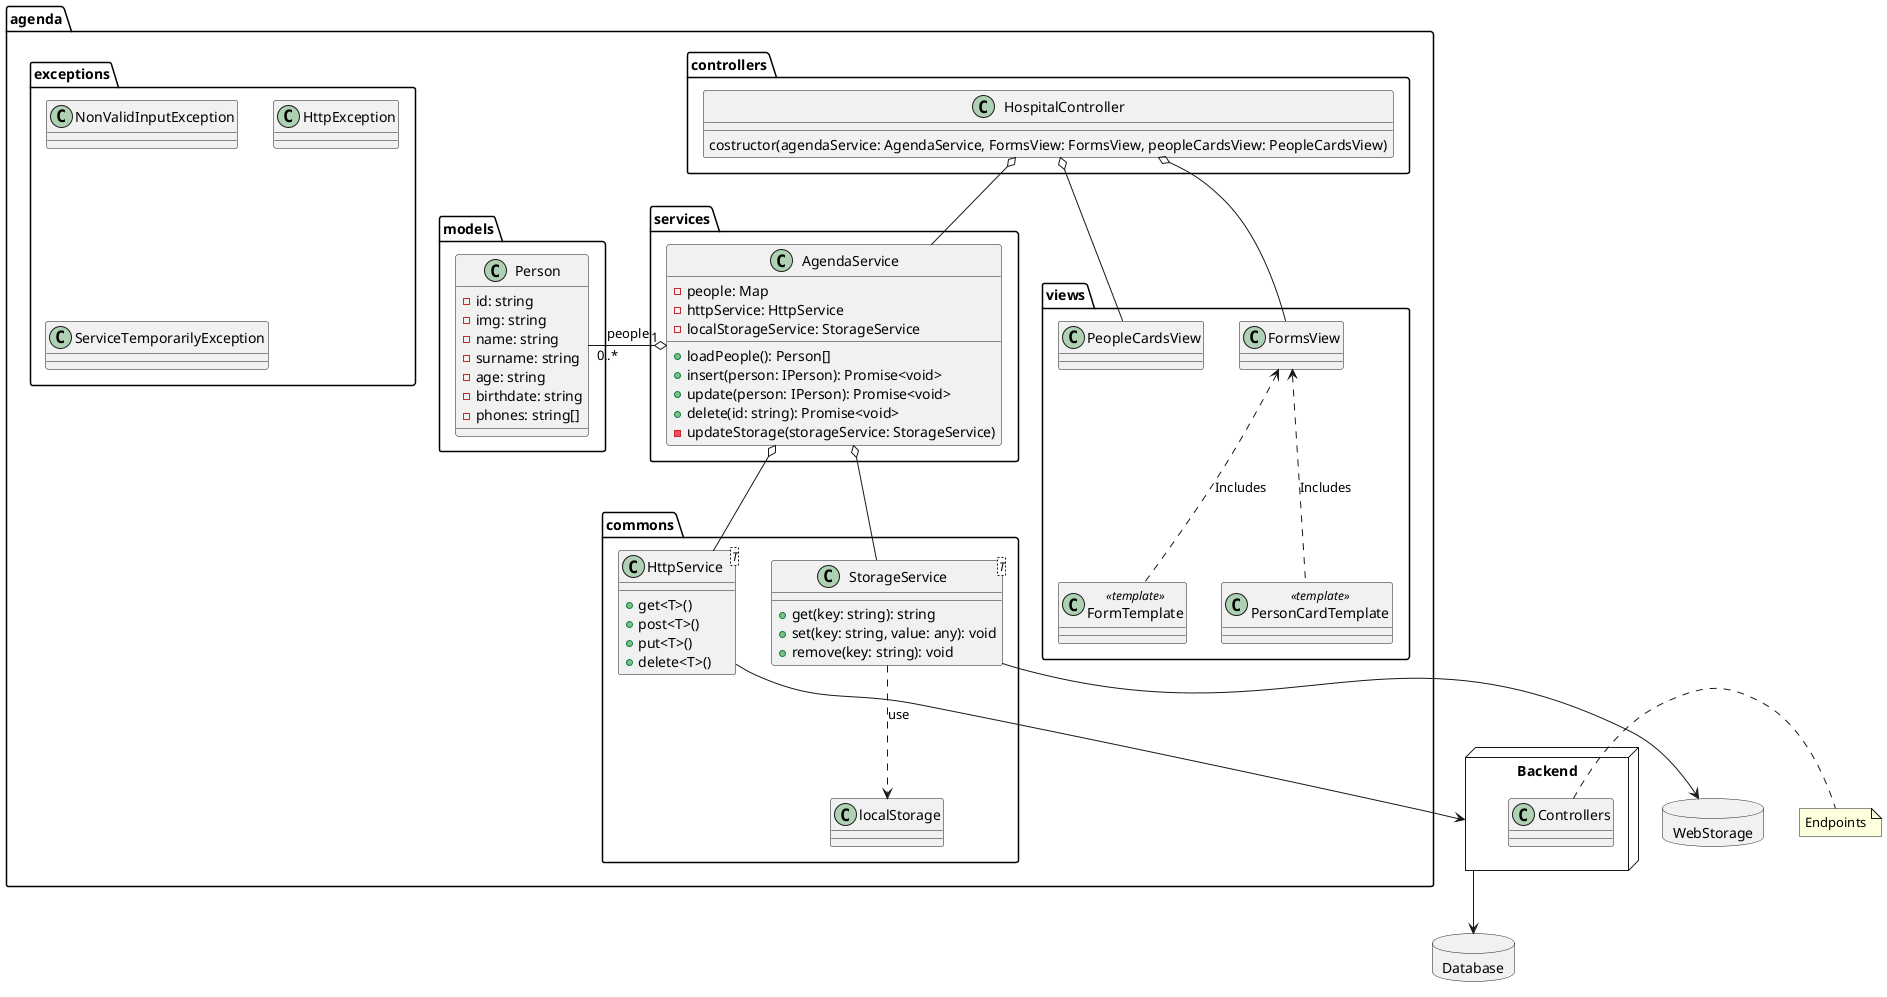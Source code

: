 @startuml

package Database <<Database>> {

}
node Backend {
    class Controllers{}
}
note right: Endpoints

Backend --> Database

package agenda {
    

    package commons {

      class HttpService<T>{
          + get<T>()
          + post<T>()
          + put<T>()
          + delete<T>()
      }

      class StorageService<T> {
          + get(key: string): string
          + set(key: string, value: any): void
          + remove(key: string): void
      }

      StorageService -[dashed]-> localStorage: "use"

    }

    package services {
        class AgendaService {
              
            - people: Map
            - httpService: HttpService
            - localStorageService: StorageService
            + loadPeople(): Person[]
            + insert(person: IPerson): Promise<void>
            + update(person: IPerson): Promise<void>
            + delete(id: string): Promise<void>
            - updateStorage(storageService: StorageService)
        }

        AgendaService o-- HttpService
        AgendaService o-- StorageService

  
    }   
    
    package views {
        class PeopleCardsView{}
        class FormsView{}
        class FormTemplate<<template>> {}
        class PersonCardTemplate<<template>> {}

        FormsView <.. FormTemplate: "Includes"
        FormsView <.. PersonCardTemplate: "Includes"
    }
    package controllers {
        class HospitalController {
            costructor(agendaService: AgendaService, FormsView: FormsView, peopleCardsView: PeopleCardsView)

        }

        HospitalController o-- AgendaService
        HospitalController o-- FormsView 
        HospitalController o-- PeopleCardsView
    }
    package models {       

        class Person {
            - id: string
            - img: string
            - name: string
            - surname: string
            - age: string
            - birthdate: string
            - phones: string[]
        }


        AgendaService "1" o- "0..*" Person : people
    }
    package exceptions {
       class NonValidInputException{}
       class HttpException{}
       class ServiceTemporarilyException{}
    }

}

    package WebStorage <<Database>> {
        
    }

    StorageService --> WebStorage
    HttpService --> Backend
@enduml